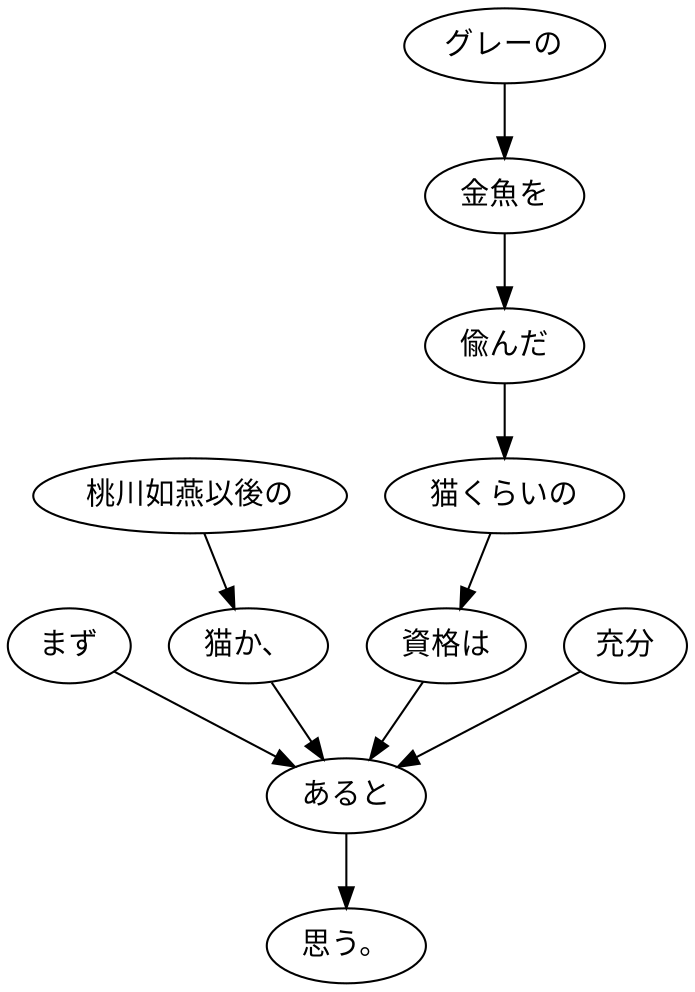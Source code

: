 digraph graph437 {
	node0 [label="まず"];
	node1 [label="桃川如燕以後の"];
	node2 [label="猫か、"];
	node3 [label="グレーの"];
	node4 [label="金魚を"];
	node5 [label="偸んだ"];
	node6 [label="猫くらいの"];
	node7 [label="資格は"];
	node8 [label="充分"];
	node9 [label="あると"];
	node10 [label="思う。"];
	node0 -> node9;
	node1 -> node2;
	node2 -> node9;
	node3 -> node4;
	node4 -> node5;
	node5 -> node6;
	node6 -> node7;
	node7 -> node9;
	node8 -> node9;
	node9 -> node10;
}
